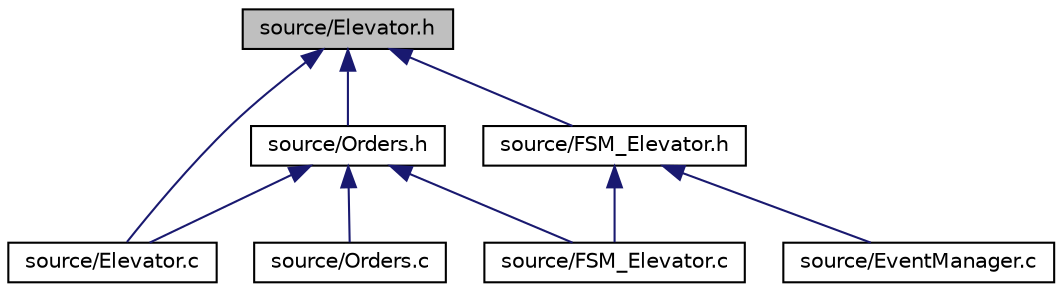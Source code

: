 digraph "source/Elevator.h"
{
 // LATEX_PDF_SIZE
  edge [fontname="Helvetica",fontsize="10",labelfontname="Helvetica",labelfontsize="10"];
  node [fontname="Helvetica",fontsize="10",shape=record];
  Node1 [label="source/Elevator.h",height=0.2,width=0.4,color="black", fillcolor="grey75", style="filled", fontcolor="black",tooltip="File describing the elevator type and helping types."];
  Node1 -> Node2 [dir="back",color="midnightblue",fontsize="10",style="solid"];
  Node2 [label="source/Orders.h",height=0.2,width=0.4,color="black", fillcolor="white", style="filled",URL="$Orders_8h.html",tooltip="controls and stores which orders to be executed"];
  Node2 -> Node3 [dir="back",color="midnightblue",fontsize="10",style="solid"];
  Node3 [label="source/Elevator.c",height=0.2,width=0.4,color="black", fillcolor="white", style="filled",URL="$Elevator_8c_source.html",tooltip=" "];
  Node2 -> Node4 [dir="back",color="midnightblue",fontsize="10",style="solid"];
  Node4 [label="source/FSM_Elevator.c",height=0.2,width=0.4,color="black", fillcolor="white", style="filled",URL="$FSM__Elevator_8c_source.html",tooltip=" "];
  Node2 -> Node5 [dir="back",color="midnightblue",fontsize="10",style="solid"];
  Node5 [label="source/Orders.c",height=0.2,width=0.4,color="black", fillcolor="white", style="filled",URL="$Orders_8c_source.html",tooltip=" "];
  Node1 -> Node3 [dir="back",color="midnightblue",fontsize="10",style="solid"];
  Node1 -> Node6 [dir="back",color="midnightblue",fontsize="10",style="solid"];
  Node6 [label="source/FSM_Elevator.h",height=0.2,width=0.4,color="black", fillcolor="white", style="filled",URL="$FSM__Elevator_8h.html",tooltip="The state-machine of the elevator."];
  Node6 -> Node7 [dir="back",color="midnightblue",fontsize="10",style="solid"];
  Node7 [label="source/EventManager.c",height=0.2,width=0.4,color="black", fillcolor="white", style="filled",URL="$EventManager_8c_source.html",tooltip=" "];
  Node6 -> Node4 [dir="back",color="midnightblue",fontsize="10",style="solid"];
}
